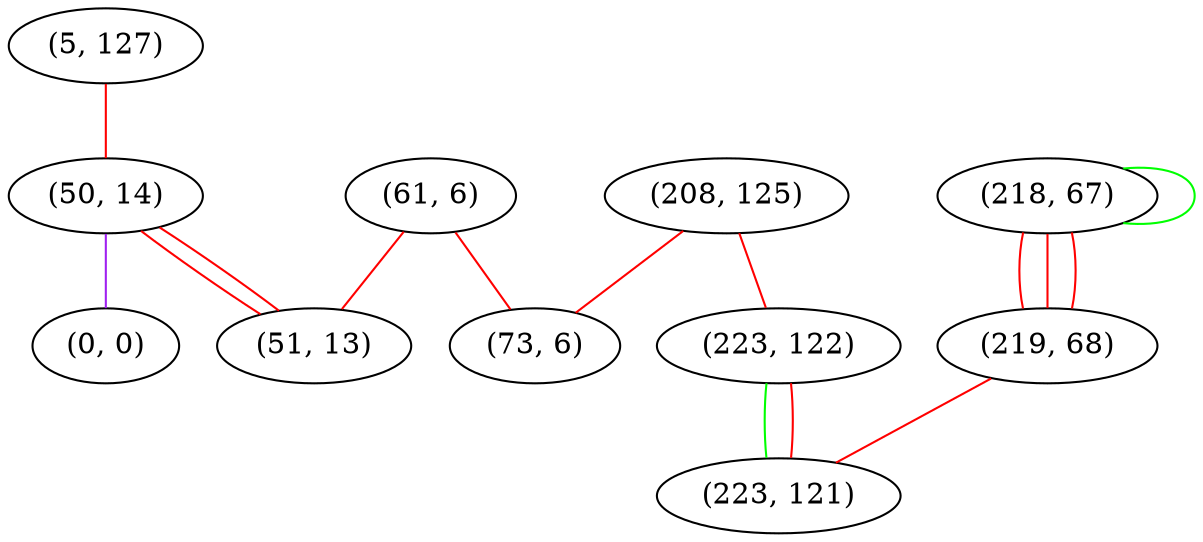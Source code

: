 graph "" {
"(61, 6)";
"(5, 127)";
"(218, 67)";
"(50, 14)";
"(208, 125)";
"(223, 122)";
"(0, 0)";
"(219, 68)";
"(51, 13)";
"(223, 121)";
"(73, 6)";
"(61, 6)" -- "(73, 6)"  [color=red, key=0, weight=1];
"(61, 6)" -- "(51, 13)"  [color=red, key=0, weight=1];
"(5, 127)" -- "(50, 14)"  [color=red, key=0, weight=1];
"(218, 67)" -- "(218, 67)"  [color=green, key=0, weight=2];
"(218, 67)" -- "(219, 68)"  [color=red, key=0, weight=1];
"(218, 67)" -- "(219, 68)"  [color=red, key=1, weight=1];
"(218, 67)" -- "(219, 68)"  [color=red, key=2, weight=1];
"(50, 14)" -- "(0, 0)"  [color=purple, key=0, weight=4];
"(50, 14)" -- "(51, 13)"  [color=red, key=0, weight=1];
"(50, 14)" -- "(51, 13)"  [color=red, key=1, weight=1];
"(208, 125)" -- "(73, 6)"  [color=red, key=0, weight=1];
"(208, 125)" -- "(223, 122)"  [color=red, key=0, weight=1];
"(223, 122)" -- "(223, 121)"  [color=green, key=0, weight=2];
"(223, 122)" -- "(223, 121)"  [color=red, key=1, weight=1];
"(219, 68)" -- "(223, 121)"  [color=red, key=0, weight=1];
}
